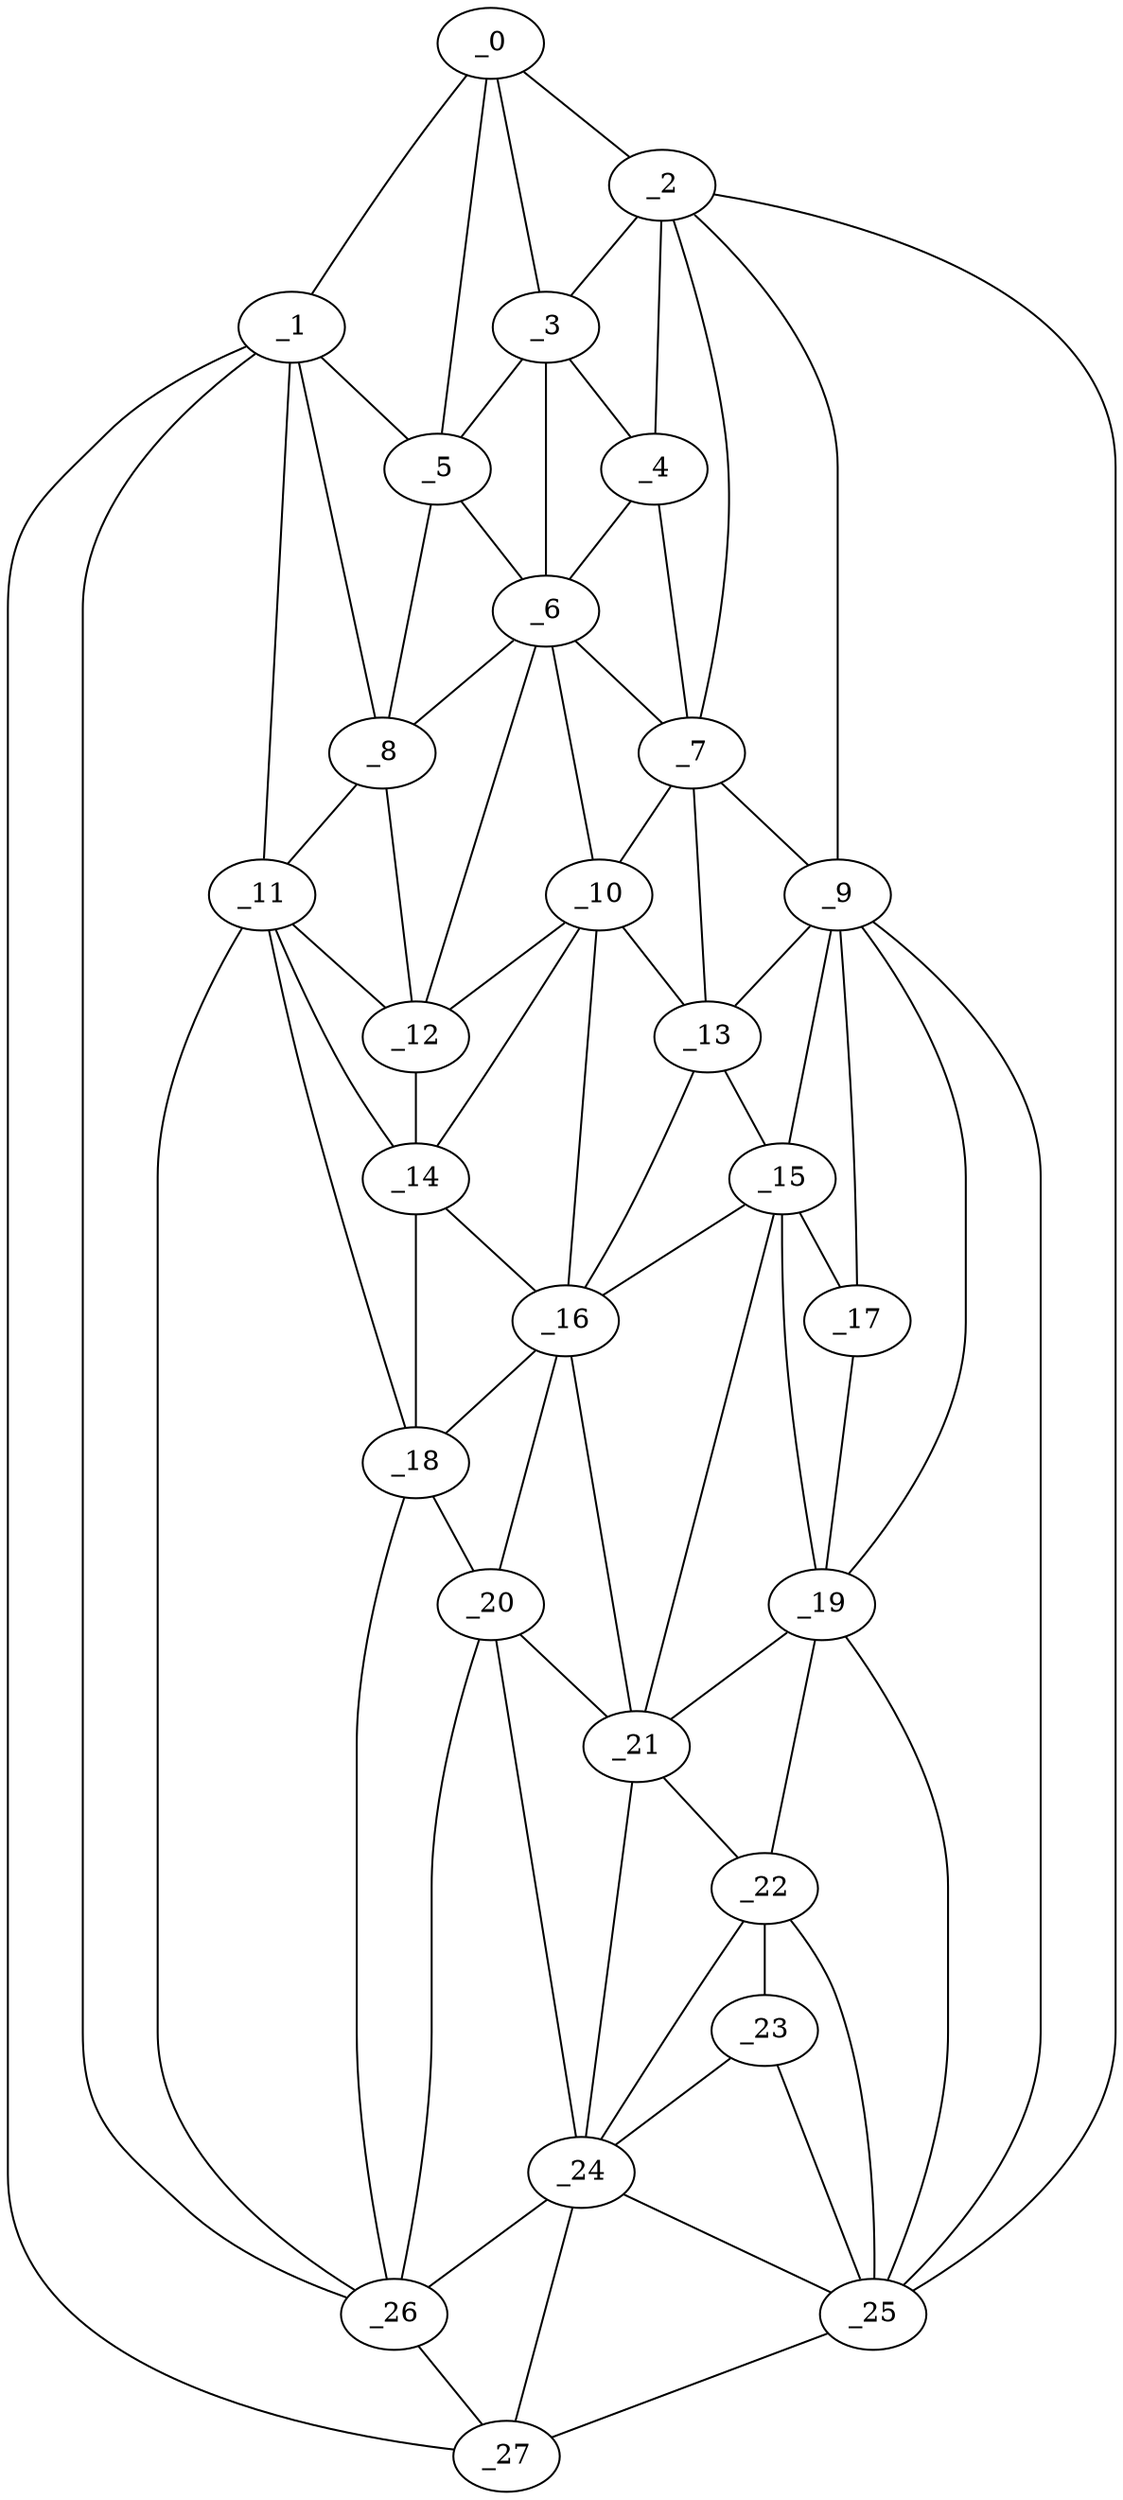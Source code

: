 graph "obj65__15.gxl" {
	_0	 [x=14,
		y=11];
	_1	 [x=21,
		y=3];
	_0 -- _1	 [valence=1];
	_2	 [x=21,
		y=117];
	_0 -- _2	 [valence=1];
	_3	 [x=24,
		y=106];
	_0 -- _3	 [valence=2];
	_5	 [x=37,
		y=71];
	_0 -- _5	 [valence=1];
	_1 -- _5	 [valence=1];
	_8	 [x=52,
		y=72];
	_1 -- _8	 [valence=2];
	_11	 [x=58,
		y=73];
	_1 -- _11	 [valence=1];
	_26	 [x=111,
		y=19];
	_1 -- _26	 [valence=1];
	_27	 [x=117,
		y=10];
	_1 -- _27	 [valence=1];
	_2 -- _3	 [valence=2];
	_4	 [x=31,
		y=109];
	_2 -- _4	 [valence=2];
	_7	 [x=42,
		y=110];
	_2 -- _7	 [valence=1];
	_9	 [x=53,
		y=111];
	_2 -- _9	 [valence=2];
	_25	 [x=104,
		y=125];
	_2 -- _25	 [valence=1];
	_3 -- _4	 [valence=1];
	_3 -- _5	 [valence=2];
	_6	 [x=40,
		y=78];
	_3 -- _6	 [valence=2];
	_4 -- _6	 [valence=1];
	_4 -- _7	 [valence=2];
	_5 -- _6	 [valence=1];
	_5 -- _8	 [valence=2];
	_6 -- _7	 [valence=2];
	_6 -- _8	 [valence=2];
	_10	 [x=57,
		y=86];
	_6 -- _10	 [valence=1];
	_12	 [x=58,
		y=79];
	_6 -- _12	 [valence=2];
	_7 -- _9	 [valence=1];
	_7 -- _10	 [valence=2];
	_13	 [x=60,
		y=94];
	_7 -- _13	 [valence=2];
	_8 -- _11	 [valence=2];
	_8 -- _12	 [valence=1];
	_9 -- _13	 [valence=1];
	_15	 [x=65,
		y=99];
	_9 -- _15	 [valence=2];
	_17	 [x=68,
		y=111];
	_9 -- _17	 [valence=2];
	_19	 [x=79,
		y=113];
	_9 -- _19	 [valence=2];
	_9 -- _25	 [valence=1];
	_10 -- _12	 [valence=2];
	_10 -- _13	 [valence=2];
	_14	 [x=65,
		y=80];
	_10 -- _14	 [valence=2];
	_16	 [x=68,
		y=81];
	_10 -- _16	 [valence=1];
	_11 -- _12	 [valence=2];
	_11 -- _14	 [valence=1];
	_18	 [x=69,
		y=74];
	_11 -- _18	 [valence=2];
	_11 -- _26	 [valence=2];
	_12 -- _14	 [valence=2];
	_13 -- _15	 [valence=2];
	_13 -- _16	 [valence=2];
	_14 -- _16	 [valence=2];
	_14 -- _18	 [valence=2];
	_15 -- _16	 [valence=1];
	_15 -- _17	 [valence=2];
	_15 -- _19	 [valence=2];
	_21	 [x=82,
		y=81];
	_15 -- _21	 [valence=1];
	_16 -- _18	 [valence=1];
	_20	 [x=81,
		y=76];
	_16 -- _20	 [valence=2];
	_16 -- _21	 [valence=2];
	_17 -- _19	 [valence=1];
	_18 -- _20	 [valence=1];
	_18 -- _26	 [valence=1];
	_19 -- _21	 [valence=2];
	_22	 [x=85,
		y=114];
	_19 -- _22	 [valence=2];
	_19 -- _25	 [valence=1];
	_20 -- _21	 [valence=2];
	_24	 [x=100,
		y=86];
	_20 -- _24	 [valence=2];
	_20 -- _26	 [valence=2];
	_21 -- _22	 [valence=1];
	_21 -- _24	 [valence=2];
	_23	 [x=91,
		y=115];
	_22 -- _23	 [valence=2];
	_22 -- _24	 [valence=2];
	_22 -- _25	 [valence=2];
	_23 -- _24	 [valence=2];
	_23 -- _25	 [valence=1];
	_24 -- _25	 [valence=2];
	_24 -- _26	 [valence=2];
	_24 -- _27	 [valence=1];
	_25 -- _27	 [valence=1];
	_26 -- _27	 [valence=2];
}
